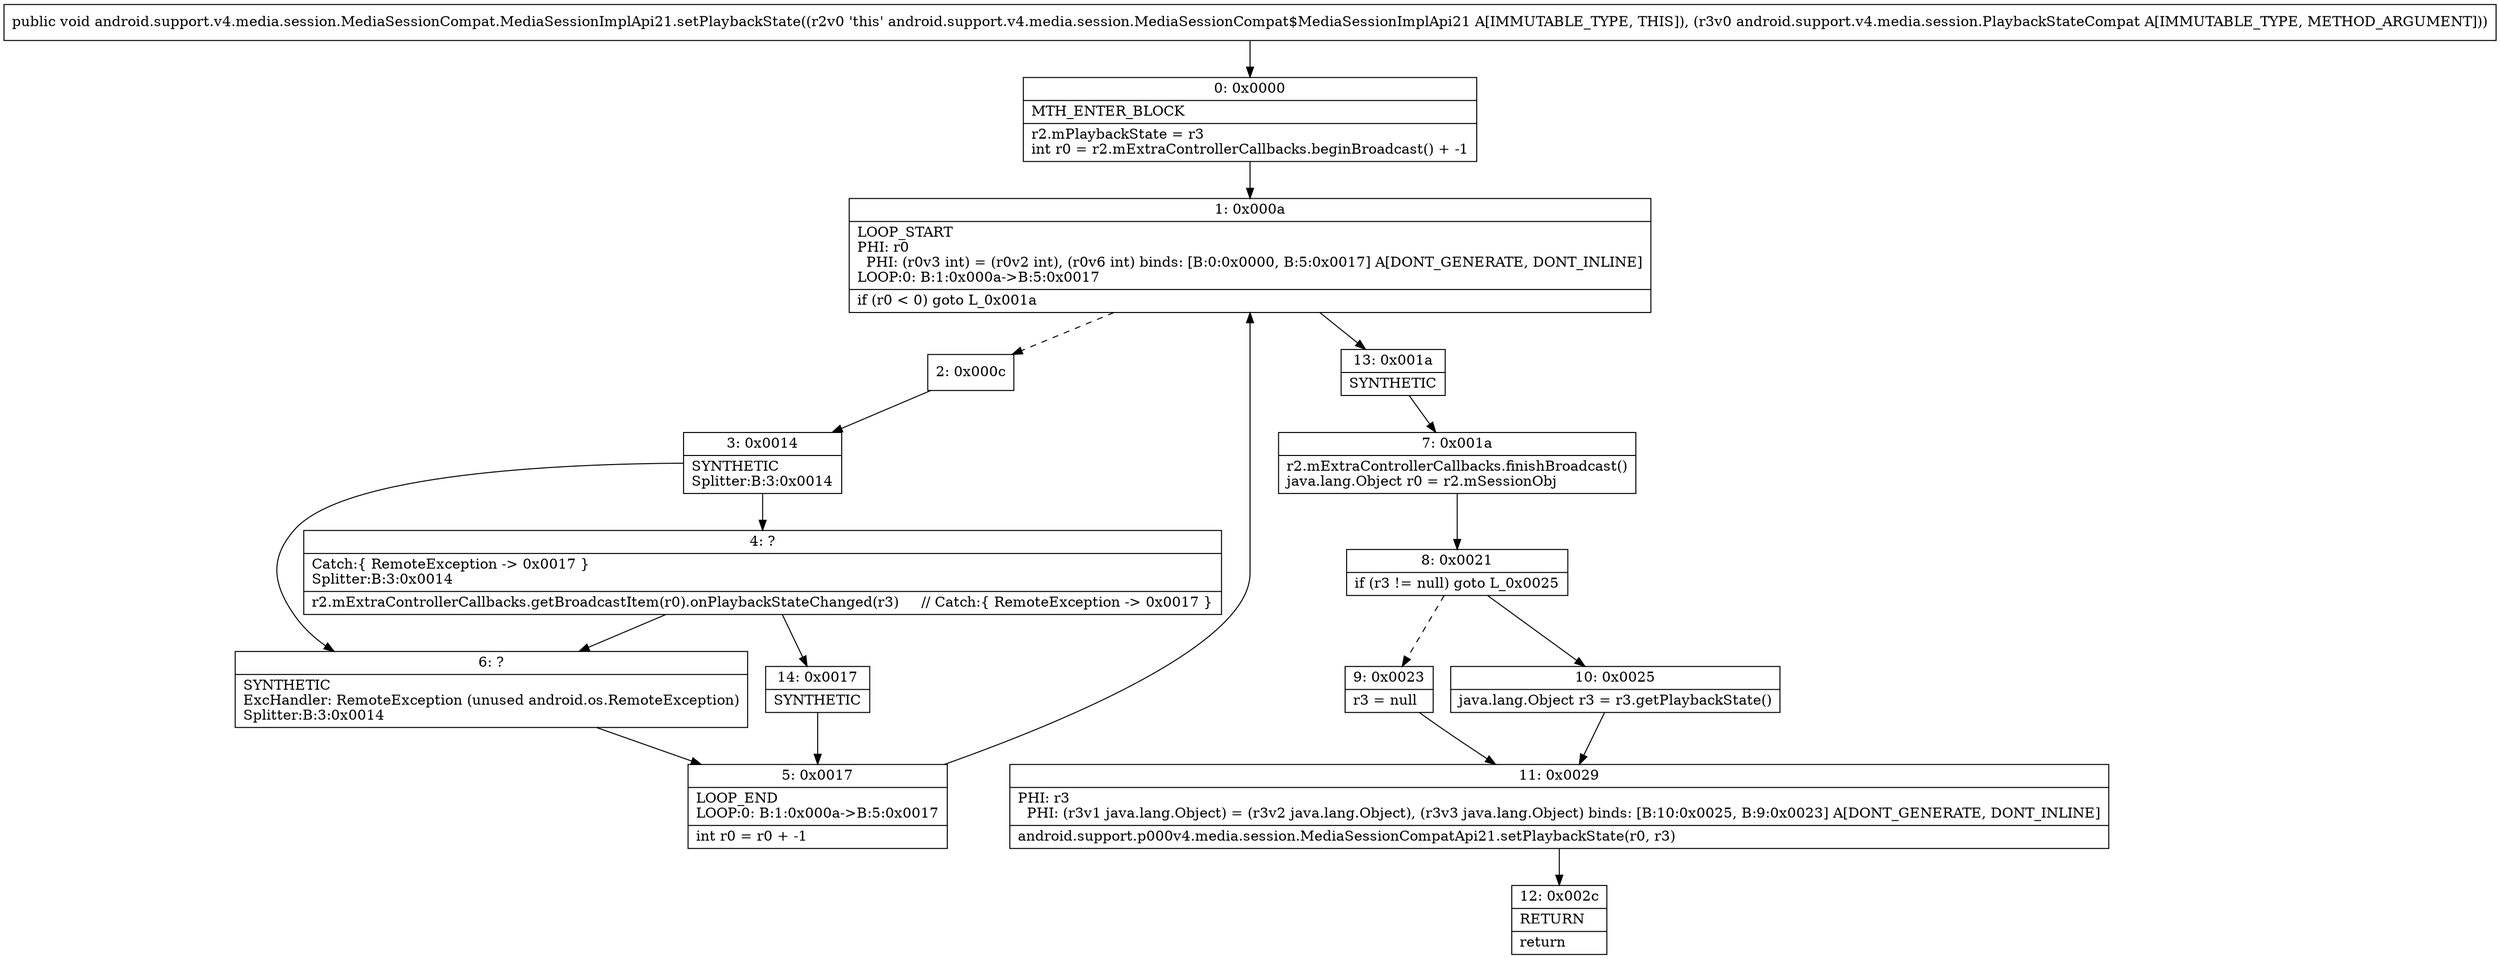 digraph "CFG forandroid.support.v4.media.session.MediaSessionCompat.MediaSessionImplApi21.setPlaybackState(Landroid\/support\/v4\/media\/session\/PlaybackStateCompat;)V" {
Node_0 [shape=record,label="{0\:\ 0x0000|MTH_ENTER_BLOCK\l|r2.mPlaybackState = r3\lint r0 = r2.mExtraControllerCallbacks.beginBroadcast() + \-1\l}"];
Node_1 [shape=record,label="{1\:\ 0x000a|LOOP_START\lPHI: r0 \l  PHI: (r0v3 int) = (r0v2 int), (r0v6 int) binds: [B:0:0x0000, B:5:0x0017] A[DONT_GENERATE, DONT_INLINE]\lLOOP:0: B:1:0x000a\-\>B:5:0x0017\l|if (r0 \< 0) goto L_0x001a\l}"];
Node_2 [shape=record,label="{2\:\ 0x000c}"];
Node_3 [shape=record,label="{3\:\ 0x0014|SYNTHETIC\lSplitter:B:3:0x0014\l}"];
Node_4 [shape=record,label="{4\:\ ?|Catch:\{ RemoteException \-\> 0x0017 \}\lSplitter:B:3:0x0014\l|r2.mExtraControllerCallbacks.getBroadcastItem(r0).onPlaybackStateChanged(r3)     \/\/ Catch:\{ RemoteException \-\> 0x0017 \}\l}"];
Node_5 [shape=record,label="{5\:\ 0x0017|LOOP_END\lLOOP:0: B:1:0x000a\-\>B:5:0x0017\l|int r0 = r0 + \-1\l}"];
Node_6 [shape=record,label="{6\:\ ?|SYNTHETIC\lExcHandler: RemoteException (unused android.os.RemoteException)\lSplitter:B:3:0x0014\l}"];
Node_7 [shape=record,label="{7\:\ 0x001a|r2.mExtraControllerCallbacks.finishBroadcast()\ljava.lang.Object r0 = r2.mSessionObj\l}"];
Node_8 [shape=record,label="{8\:\ 0x0021|if (r3 != null) goto L_0x0025\l}"];
Node_9 [shape=record,label="{9\:\ 0x0023|r3 = null\l}"];
Node_10 [shape=record,label="{10\:\ 0x0025|java.lang.Object r3 = r3.getPlaybackState()\l}"];
Node_11 [shape=record,label="{11\:\ 0x0029|PHI: r3 \l  PHI: (r3v1 java.lang.Object) = (r3v2 java.lang.Object), (r3v3 java.lang.Object) binds: [B:10:0x0025, B:9:0x0023] A[DONT_GENERATE, DONT_INLINE]\l|android.support.p000v4.media.session.MediaSessionCompatApi21.setPlaybackState(r0, r3)\l}"];
Node_12 [shape=record,label="{12\:\ 0x002c|RETURN\l|return\l}"];
Node_13 [shape=record,label="{13\:\ 0x001a|SYNTHETIC\l}"];
Node_14 [shape=record,label="{14\:\ 0x0017|SYNTHETIC\l}"];
MethodNode[shape=record,label="{public void android.support.v4.media.session.MediaSessionCompat.MediaSessionImplApi21.setPlaybackState((r2v0 'this' android.support.v4.media.session.MediaSessionCompat$MediaSessionImplApi21 A[IMMUTABLE_TYPE, THIS]), (r3v0 android.support.v4.media.session.PlaybackStateCompat A[IMMUTABLE_TYPE, METHOD_ARGUMENT])) }"];
MethodNode -> Node_0;
Node_0 -> Node_1;
Node_1 -> Node_2[style=dashed];
Node_1 -> Node_13;
Node_2 -> Node_3;
Node_3 -> Node_4;
Node_3 -> Node_6;
Node_4 -> Node_6;
Node_4 -> Node_14;
Node_5 -> Node_1;
Node_6 -> Node_5;
Node_7 -> Node_8;
Node_8 -> Node_9[style=dashed];
Node_8 -> Node_10;
Node_9 -> Node_11;
Node_10 -> Node_11;
Node_11 -> Node_12;
Node_13 -> Node_7;
Node_14 -> Node_5;
}

